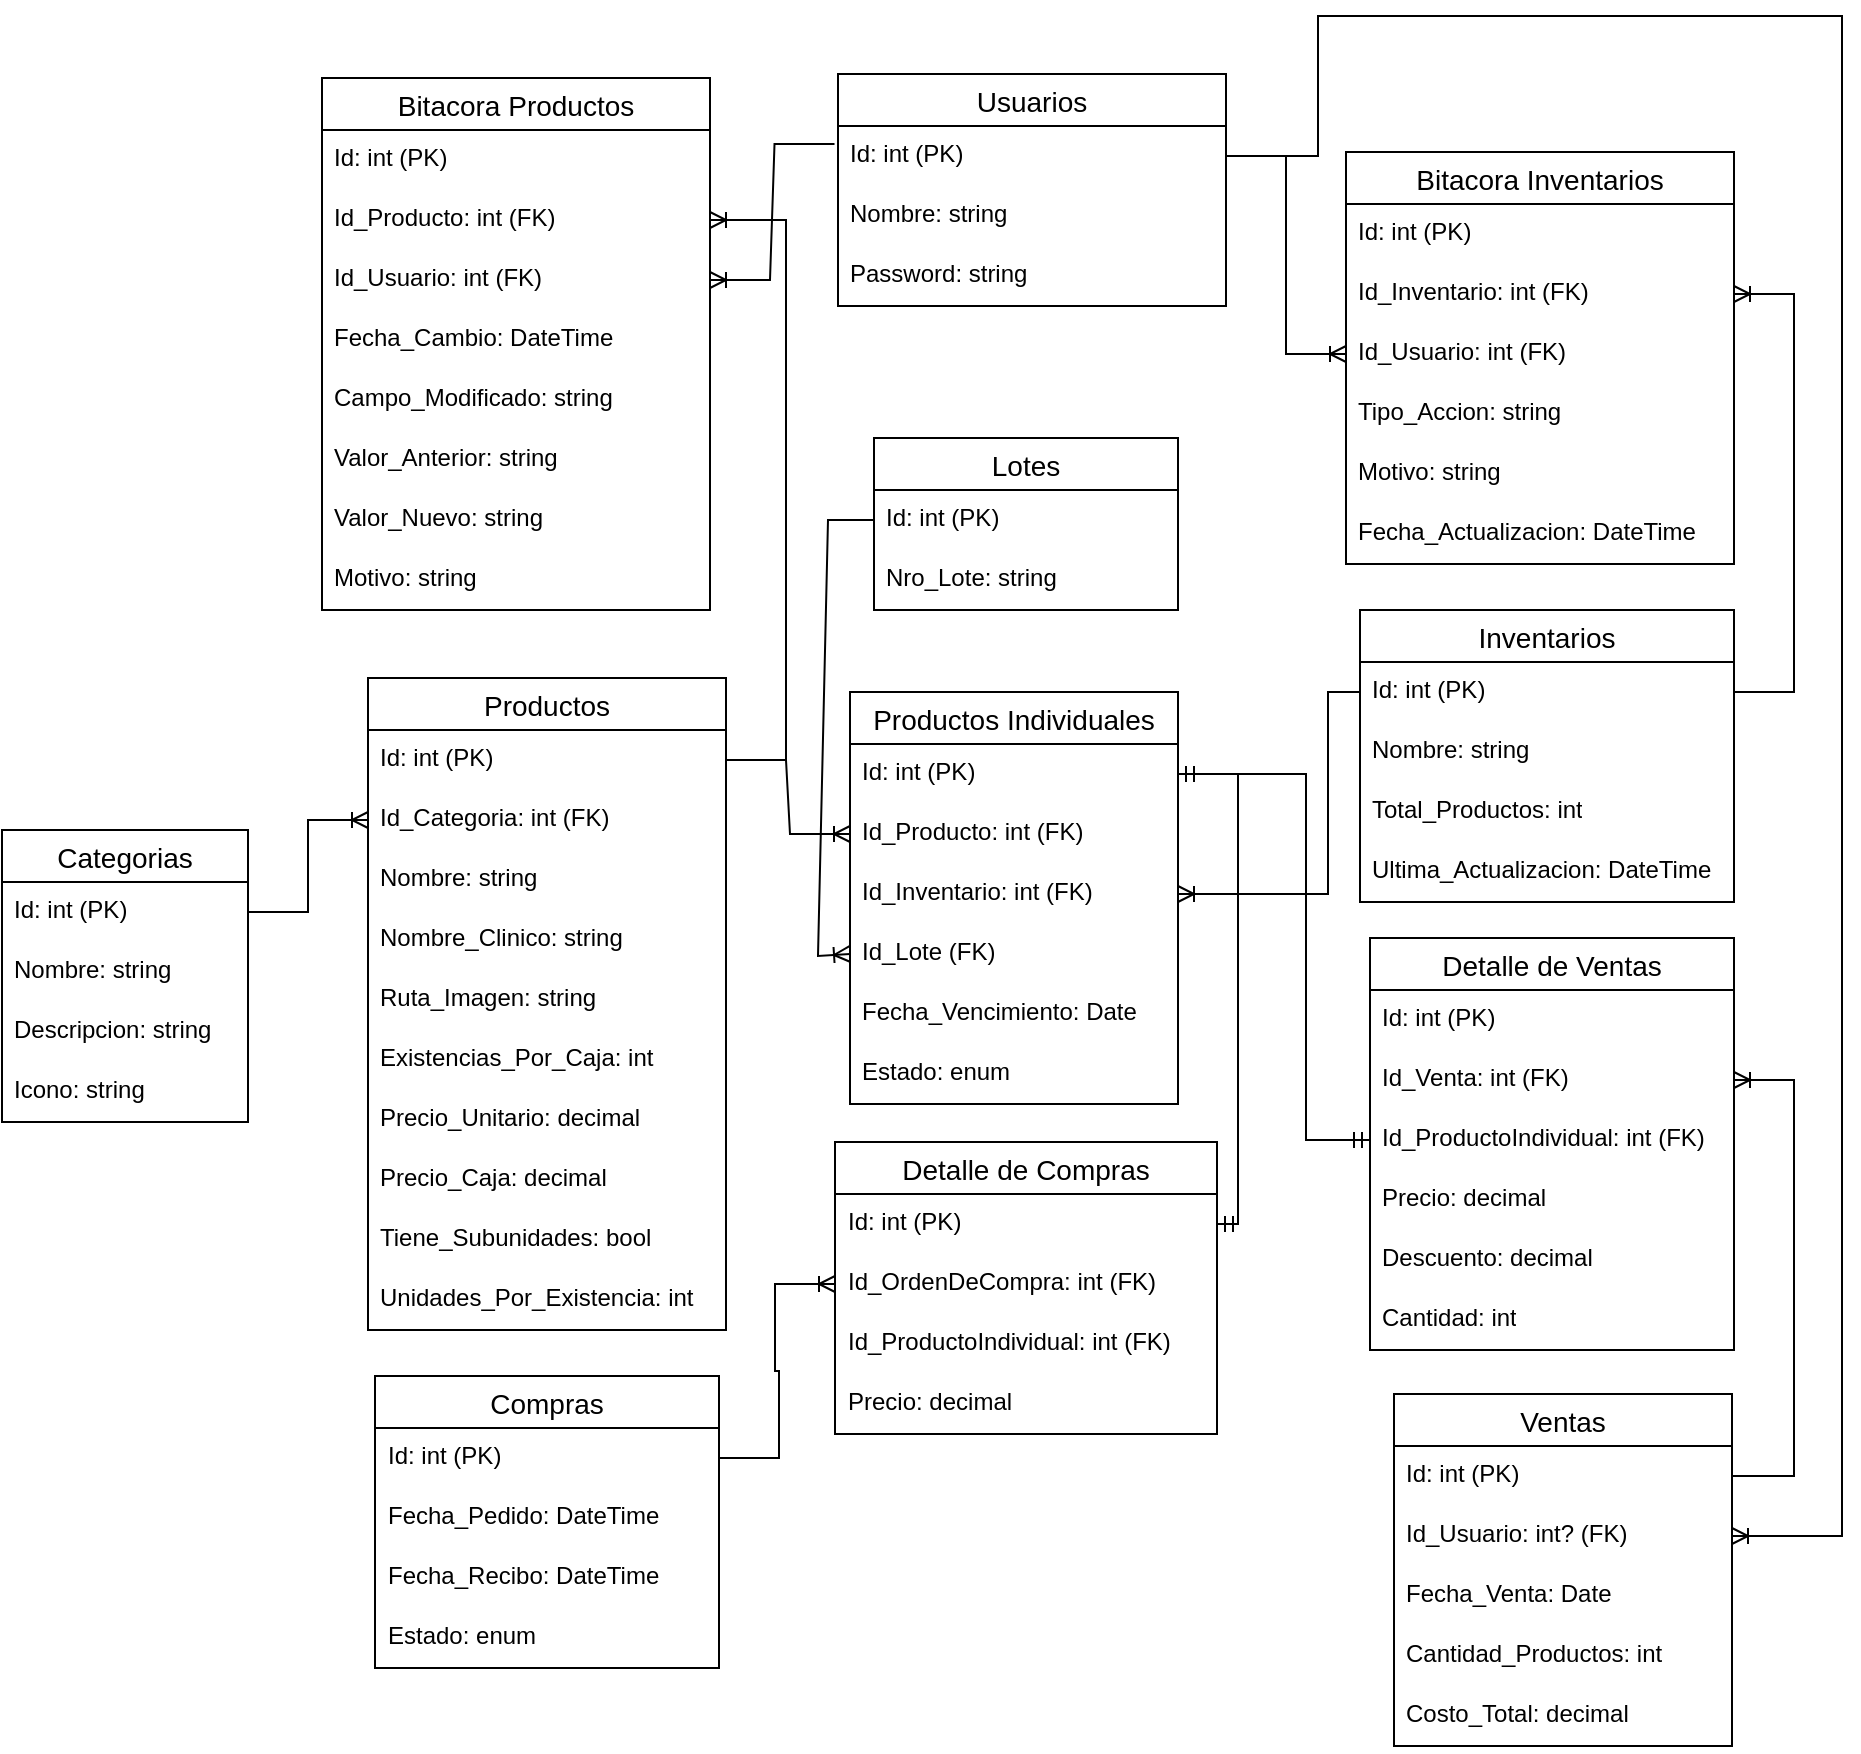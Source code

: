 <mxfile version="27.1.4">
  <diagram id="C5RBs43oDa-KdzZeNtuy" name="Page-1">
    <mxGraphModel dx="1988" dy="1419" grid="0" gridSize="10" guides="1" tooltips="1" connect="1" arrows="0" fold="1" page="0" pageScale="1" pageWidth="827" pageHeight="1169" math="0" shadow="0">
      <root>
        <mxCell id="WIyWlLk6GJQsqaUBKTNV-0" />
        <mxCell id="WIyWlLk6GJQsqaUBKTNV-1" parent="WIyWlLk6GJQsqaUBKTNV-0" />
        <mxCell id="R8IAd3a3S6GWLPEcVGT8-0" value="Productos" style="swimlane;fontStyle=0;childLayout=stackLayout;horizontal=1;startSize=26;horizontalStack=0;resizeParent=1;resizeParentMax=0;resizeLast=0;collapsible=1;marginBottom=0;align=center;fontSize=14;" parent="WIyWlLk6GJQsqaUBKTNV-1" vertex="1">
          <mxGeometry x="-503" y="-170" width="179" height="326" as="geometry" />
        </mxCell>
        <mxCell id="R8IAd3a3S6GWLPEcVGT8-1" value="Id: int (PK)" style="text;strokeColor=none;fillColor=none;spacingLeft=4;spacingRight=4;overflow=hidden;rotatable=0;points=[[0,0.5],[1,0.5]];portConstraint=eastwest;fontSize=12;whiteSpace=wrap;html=1;" parent="R8IAd3a3S6GWLPEcVGT8-0" vertex="1">
          <mxGeometry y="26" width="179" height="30" as="geometry" />
        </mxCell>
        <mxCell id="R8IAd3a3S6GWLPEcVGT8-2" value="Id_Categoria: int (FK)" style="text;strokeColor=none;fillColor=none;spacingLeft=4;spacingRight=4;overflow=hidden;rotatable=0;points=[[0,0.5],[1,0.5]];portConstraint=eastwest;fontSize=12;whiteSpace=wrap;html=1;" parent="R8IAd3a3S6GWLPEcVGT8-0" vertex="1">
          <mxGeometry y="56" width="179" height="30" as="geometry" />
        </mxCell>
        <mxCell id="R8IAd3a3S6GWLPEcVGT8-3" value="Nombre: string" style="text;strokeColor=none;fillColor=none;spacingLeft=4;spacingRight=4;overflow=hidden;rotatable=0;points=[[0,0.5],[1,0.5]];portConstraint=eastwest;fontSize=12;whiteSpace=wrap;html=1;" parent="R8IAd3a3S6GWLPEcVGT8-0" vertex="1">
          <mxGeometry y="86" width="179" height="30" as="geometry" />
        </mxCell>
        <mxCell id="R8IAd3a3S6GWLPEcVGT8-56" value="Nombre_Clinico: string" style="text;strokeColor=none;fillColor=none;spacingLeft=4;spacingRight=4;overflow=hidden;rotatable=0;points=[[0,0.5],[1,0.5]];portConstraint=eastwest;fontSize=12;whiteSpace=wrap;html=1;" parent="R8IAd3a3S6GWLPEcVGT8-0" vertex="1">
          <mxGeometry y="116" width="179" height="30" as="geometry" />
        </mxCell>
        <mxCell id="R8IAd3a3S6GWLPEcVGT8-57" value="Ruta_Imagen: string" style="text;strokeColor=none;fillColor=none;spacingLeft=4;spacingRight=4;overflow=hidden;rotatable=0;points=[[0,0.5],[1,0.5]];portConstraint=eastwest;fontSize=12;whiteSpace=wrap;html=1;" parent="R8IAd3a3S6GWLPEcVGT8-0" vertex="1">
          <mxGeometry y="146" width="179" height="30" as="geometry" />
        </mxCell>
        <mxCell id="R8IAd3a3S6GWLPEcVGT8-58" value="Existencias_Por_Caja: int" style="text;strokeColor=none;fillColor=none;spacingLeft=4;spacingRight=4;overflow=hidden;rotatable=0;points=[[0,0.5],[1,0.5]];portConstraint=eastwest;fontSize=12;whiteSpace=wrap;html=1;" parent="R8IAd3a3S6GWLPEcVGT8-0" vertex="1">
          <mxGeometry y="176" width="179" height="30" as="geometry" />
        </mxCell>
        <mxCell id="R8IAd3a3S6GWLPEcVGT8-59" value="Precio_Unitario: decimal" style="text;strokeColor=none;fillColor=none;spacingLeft=4;spacingRight=4;overflow=hidden;rotatable=0;points=[[0,0.5],[1,0.5]];portConstraint=eastwest;fontSize=12;whiteSpace=wrap;html=1;" parent="R8IAd3a3S6GWLPEcVGT8-0" vertex="1">
          <mxGeometry y="206" width="179" height="30" as="geometry" />
        </mxCell>
        <mxCell id="R8IAd3a3S6GWLPEcVGT8-60" value="Precio_Caja: decimal" style="text;strokeColor=none;fillColor=none;spacingLeft=4;spacingRight=4;overflow=hidden;rotatable=0;points=[[0,0.5],[1,0.5]];portConstraint=eastwest;fontSize=12;whiteSpace=wrap;html=1;" parent="R8IAd3a3S6GWLPEcVGT8-0" vertex="1">
          <mxGeometry y="236" width="179" height="30" as="geometry" />
        </mxCell>
        <mxCell id="R8IAd3a3S6GWLPEcVGT8-61" value="Tiene_Subunidades: bool" style="text;strokeColor=none;fillColor=none;spacingLeft=4;spacingRight=4;overflow=hidden;rotatable=0;points=[[0,0.5],[1,0.5]];portConstraint=eastwest;fontSize=12;whiteSpace=wrap;html=1;" parent="R8IAd3a3S6GWLPEcVGT8-0" vertex="1">
          <mxGeometry y="266" width="179" height="30" as="geometry" />
        </mxCell>
        <mxCell id="R8IAd3a3S6GWLPEcVGT8-62" value="Unidades_Por_Existencia: int" style="text;strokeColor=none;fillColor=none;spacingLeft=4;spacingRight=4;overflow=hidden;rotatable=0;points=[[0,0.5],[1,0.5]];portConstraint=eastwest;fontSize=12;whiteSpace=wrap;html=1;" parent="R8IAd3a3S6GWLPEcVGT8-0" vertex="1">
          <mxGeometry y="296" width="179" height="30" as="geometry" />
        </mxCell>
        <mxCell id="R8IAd3a3S6GWLPEcVGT8-6" value="Categorias" style="swimlane;fontStyle=0;childLayout=stackLayout;horizontal=1;startSize=26;horizontalStack=0;resizeParent=1;resizeParentMax=0;resizeLast=0;collapsible=1;marginBottom=0;align=center;fontSize=14;" parent="WIyWlLk6GJQsqaUBKTNV-1" vertex="1">
          <mxGeometry x="-686" y="-94" width="123" height="146" as="geometry" />
        </mxCell>
        <mxCell id="R8IAd3a3S6GWLPEcVGT8-7" value="&lt;div&gt;Id: int (PK)&lt;/div&gt;" style="text;strokeColor=none;fillColor=none;spacingLeft=4;spacingRight=4;overflow=hidden;rotatable=0;points=[[0,0.5],[1,0.5]];portConstraint=eastwest;fontSize=12;whiteSpace=wrap;html=1;" parent="R8IAd3a3S6GWLPEcVGT8-6" vertex="1">
          <mxGeometry y="26" width="123" height="30" as="geometry" />
        </mxCell>
        <mxCell id="R8IAd3a3S6GWLPEcVGT8-8" value="Nombre: string" style="text;strokeColor=none;fillColor=none;spacingLeft=4;spacingRight=4;overflow=hidden;rotatable=0;points=[[0,0.5],[1,0.5]];portConstraint=eastwest;fontSize=12;whiteSpace=wrap;html=1;" parent="R8IAd3a3S6GWLPEcVGT8-6" vertex="1">
          <mxGeometry y="56" width="123" height="30" as="geometry" />
        </mxCell>
        <mxCell id="R8IAd3a3S6GWLPEcVGT8-9" value="&lt;div&gt;Descripcion: string&lt;/div&gt;" style="text;strokeColor=none;fillColor=none;spacingLeft=4;spacingRight=4;overflow=hidden;rotatable=0;points=[[0,0.5],[1,0.5]];portConstraint=eastwest;fontSize=12;whiteSpace=wrap;html=1;" parent="R8IAd3a3S6GWLPEcVGT8-6" vertex="1">
          <mxGeometry y="86" width="123" height="30" as="geometry" />
        </mxCell>
        <mxCell id="R8IAd3a3S6GWLPEcVGT8-50" value="Icono: string" style="text;strokeColor=none;fillColor=none;spacingLeft=4;spacingRight=4;overflow=hidden;rotatable=0;points=[[0,0.5],[1,0.5]];portConstraint=eastwest;fontSize=12;whiteSpace=wrap;html=1;" parent="R8IAd3a3S6GWLPEcVGT8-6" vertex="1">
          <mxGeometry y="116" width="123" height="30" as="geometry" />
        </mxCell>
        <mxCell id="R8IAd3a3S6GWLPEcVGT8-10" value="Productos Individuales" style="swimlane;fontStyle=0;childLayout=stackLayout;horizontal=1;startSize=26;horizontalStack=0;resizeParent=1;resizeParentMax=0;resizeLast=0;collapsible=1;marginBottom=0;align=center;fontSize=14;" parent="WIyWlLk6GJQsqaUBKTNV-1" vertex="1">
          <mxGeometry x="-262" y="-163" width="164" height="206" as="geometry" />
        </mxCell>
        <mxCell id="R8IAd3a3S6GWLPEcVGT8-11" value="Id: int (PK)" style="text;strokeColor=none;fillColor=none;spacingLeft=4;spacingRight=4;overflow=hidden;rotatable=0;points=[[0,0.5],[1,0.5]];portConstraint=eastwest;fontSize=12;whiteSpace=wrap;html=1;" parent="R8IAd3a3S6GWLPEcVGT8-10" vertex="1">
          <mxGeometry y="26" width="164" height="30" as="geometry" />
        </mxCell>
        <mxCell id="R8IAd3a3S6GWLPEcVGT8-12" value="Id_Producto: int (FK)" style="text;strokeColor=none;fillColor=none;spacingLeft=4;spacingRight=4;overflow=hidden;rotatable=0;points=[[0,0.5],[1,0.5]];portConstraint=eastwest;fontSize=12;whiteSpace=wrap;html=1;" parent="R8IAd3a3S6GWLPEcVGT8-10" vertex="1">
          <mxGeometry y="56" width="164" height="30" as="geometry" />
        </mxCell>
        <mxCell id="R8IAd3a3S6GWLPEcVGT8-13" value="Id_Inventario: int (FK)" style="text;strokeColor=none;fillColor=none;spacingLeft=4;spacingRight=4;overflow=hidden;rotatable=0;points=[[0,0.5],[1,0.5]];portConstraint=eastwest;fontSize=12;whiteSpace=wrap;html=1;" parent="R8IAd3a3S6GWLPEcVGT8-10" vertex="1">
          <mxGeometry y="86" width="164" height="30" as="geometry" />
        </mxCell>
        <mxCell id="R8IAd3a3S6GWLPEcVGT8-69" value="Id_Lote (FK)" style="text;strokeColor=none;fillColor=none;spacingLeft=4;spacingRight=4;overflow=hidden;rotatable=0;points=[[0,0.5],[1,0.5]];portConstraint=eastwest;fontSize=12;whiteSpace=wrap;html=1;" parent="R8IAd3a3S6GWLPEcVGT8-10" vertex="1">
          <mxGeometry y="116" width="164" height="30" as="geometry" />
        </mxCell>
        <mxCell id="R8IAd3a3S6GWLPEcVGT8-68" value="Fecha_Vencimiento: Date" style="text;strokeColor=none;fillColor=none;spacingLeft=4;spacingRight=4;overflow=hidden;rotatable=0;points=[[0,0.5],[1,0.5]];portConstraint=eastwest;fontSize=12;whiteSpace=wrap;html=1;" parent="R8IAd3a3S6GWLPEcVGT8-10" vertex="1">
          <mxGeometry y="146" width="164" height="30" as="geometry" />
        </mxCell>
        <mxCell id="R8IAd3a3S6GWLPEcVGT8-70" value="Estado: enum" style="text;strokeColor=none;fillColor=none;spacingLeft=4;spacingRight=4;overflow=hidden;rotatable=0;points=[[0,0.5],[1,0.5]];portConstraint=eastwest;fontSize=12;whiteSpace=wrap;html=1;" parent="R8IAd3a3S6GWLPEcVGT8-10" vertex="1">
          <mxGeometry y="176" width="164" height="30" as="geometry" />
        </mxCell>
        <mxCell id="R8IAd3a3S6GWLPEcVGT8-14" value="Lotes" style="swimlane;fontStyle=0;childLayout=stackLayout;horizontal=1;startSize=26;horizontalStack=0;resizeParent=1;resizeParentMax=0;resizeLast=0;collapsible=1;marginBottom=0;align=center;fontSize=14;" parent="WIyWlLk6GJQsqaUBKTNV-1" vertex="1">
          <mxGeometry x="-250" y="-290" width="152" height="86" as="geometry" />
        </mxCell>
        <mxCell id="R8IAd3a3S6GWLPEcVGT8-15" value="Id: int (PK)" style="text;strokeColor=none;fillColor=none;spacingLeft=4;spacingRight=4;overflow=hidden;rotatable=0;points=[[0,0.5],[1,0.5]];portConstraint=eastwest;fontSize=12;whiteSpace=wrap;html=1;" parent="R8IAd3a3S6GWLPEcVGT8-14" vertex="1">
          <mxGeometry y="26" width="152" height="30" as="geometry" />
        </mxCell>
        <mxCell id="R8IAd3a3S6GWLPEcVGT8-16" value="Nro_Lote: string" style="text;strokeColor=none;fillColor=none;spacingLeft=4;spacingRight=4;overflow=hidden;rotatable=0;points=[[0,0.5],[1,0.5]];portConstraint=eastwest;fontSize=12;whiteSpace=wrap;html=1;" parent="R8IAd3a3S6GWLPEcVGT8-14" vertex="1">
          <mxGeometry y="56" width="152" height="30" as="geometry" />
        </mxCell>
        <mxCell id="R8IAd3a3S6GWLPEcVGT8-22" value="Usuarios" style="swimlane;fontStyle=0;childLayout=stackLayout;horizontal=1;startSize=26;horizontalStack=0;resizeParent=1;resizeParentMax=0;resizeLast=0;collapsible=1;marginBottom=0;align=center;fontSize=14;" parent="WIyWlLk6GJQsqaUBKTNV-1" vertex="1">
          <mxGeometry x="-268" y="-472" width="194" height="116" as="geometry" />
        </mxCell>
        <mxCell id="R8IAd3a3S6GWLPEcVGT8-25" value="&lt;div&gt;Id: int (PK)&lt;/div&gt;" style="text;strokeColor=none;fillColor=none;spacingLeft=4;spacingRight=4;overflow=hidden;rotatable=0;points=[[0,0.5],[1,0.5]];portConstraint=eastwest;fontSize=12;whiteSpace=wrap;html=1;" parent="R8IAd3a3S6GWLPEcVGT8-22" vertex="1">
          <mxGeometry y="26" width="194" height="30" as="geometry" />
        </mxCell>
        <mxCell id="R8IAd3a3S6GWLPEcVGT8-23" value="Nombre: string" style="text;strokeColor=none;fillColor=none;spacingLeft=4;spacingRight=4;overflow=hidden;rotatable=0;points=[[0,0.5],[1,0.5]];portConstraint=eastwest;fontSize=12;whiteSpace=wrap;html=1;" parent="R8IAd3a3S6GWLPEcVGT8-22" vertex="1">
          <mxGeometry y="56" width="194" height="30" as="geometry" />
        </mxCell>
        <mxCell id="R8IAd3a3S6GWLPEcVGT8-24" value="Password: string" style="text;strokeColor=none;fillColor=none;spacingLeft=4;spacingRight=4;overflow=hidden;rotatable=0;points=[[0,0.5],[1,0.5]];portConstraint=eastwest;fontSize=12;whiteSpace=wrap;html=1;" parent="R8IAd3a3S6GWLPEcVGT8-22" vertex="1">
          <mxGeometry y="86" width="194" height="30" as="geometry" />
        </mxCell>
        <mxCell id="R8IAd3a3S6GWLPEcVGT8-26" value="Bitacora Inventarios" style="swimlane;fontStyle=0;childLayout=stackLayout;horizontal=1;startSize=26;horizontalStack=0;resizeParent=1;resizeParentMax=0;resizeLast=0;collapsible=1;marginBottom=0;align=center;fontSize=14;" parent="WIyWlLk6GJQsqaUBKTNV-1" vertex="1">
          <mxGeometry x="-14" y="-433" width="194" height="206" as="geometry" />
        </mxCell>
        <mxCell id="R8IAd3a3S6GWLPEcVGT8-27" value="Id: int (PK)" style="text;strokeColor=none;fillColor=none;spacingLeft=4;spacingRight=4;overflow=hidden;rotatable=0;points=[[0,0.5],[1,0.5]];portConstraint=eastwest;fontSize=12;whiteSpace=wrap;html=1;" parent="R8IAd3a3S6GWLPEcVGT8-26" vertex="1">
          <mxGeometry y="26" width="194" height="30" as="geometry" />
        </mxCell>
        <mxCell id="R8IAd3a3S6GWLPEcVGT8-28" value="Id_Inventario: int (FK)" style="text;strokeColor=none;fillColor=none;spacingLeft=4;spacingRight=4;overflow=hidden;rotatable=0;points=[[0,0.5],[1,0.5]];portConstraint=eastwest;fontSize=12;whiteSpace=wrap;html=1;" parent="R8IAd3a3S6GWLPEcVGT8-26" vertex="1">
          <mxGeometry y="56" width="194" height="30" as="geometry" />
        </mxCell>
        <mxCell id="R8IAd3a3S6GWLPEcVGT8-29" value="Id_Usuario: int (FK)" style="text;strokeColor=none;fillColor=none;spacingLeft=4;spacingRight=4;overflow=hidden;rotatable=0;points=[[0,0.5],[1,0.5]];portConstraint=eastwest;fontSize=12;whiteSpace=wrap;html=1;" parent="R8IAd3a3S6GWLPEcVGT8-26" vertex="1">
          <mxGeometry y="86" width="194" height="30" as="geometry" />
        </mxCell>
        <mxCell id="R8IAd3a3S6GWLPEcVGT8-83" value="Tipo_Accion: string" style="text;strokeColor=none;fillColor=none;spacingLeft=4;spacingRight=4;overflow=hidden;rotatable=0;points=[[0,0.5],[1,0.5]];portConstraint=eastwest;fontSize=12;whiteSpace=wrap;html=1;" parent="R8IAd3a3S6GWLPEcVGT8-26" vertex="1">
          <mxGeometry y="116" width="194" height="30" as="geometry" />
        </mxCell>
        <mxCell id="R8IAd3a3S6GWLPEcVGT8-84" value="Motivo: string" style="text;strokeColor=none;fillColor=none;spacingLeft=4;spacingRight=4;overflow=hidden;rotatable=0;points=[[0,0.5],[1,0.5]];portConstraint=eastwest;fontSize=12;whiteSpace=wrap;html=1;" parent="R8IAd3a3S6GWLPEcVGT8-26" vertex="1">
          <mxGeometry y="146" width="194" height="30" as="geometry" />
        </mxCell>
        <mxCell id="R8IAd3a3S6GWLPEcVGT8-85" value="Fecha_Actualizacion: DateTime" style="text;strokeColor=none;fillColor=none;spacingLeft=4;spacingRight=4;overflow=hidden;rotatable=0;points=[[0,0.5],[1,0.5]];portConstraint=eastwest;fontSize=12;whiteSpace=wrap;html=1;" parent="R8IAd3a3S6GWLPEcVGT8-26" vertex="1">
          <mxGeometry y="176" width="194" height="30" as="geometry" />
        </mxCell>
        <mxCell id="R8IAd3a3S6GWLPEcVGT8-30" value="Bitacora Productos" style="swimlane;fontStyle=0;childLayout=stackLayout;horizontal=1;startSize=26;horizontalStack=0;resizeParent=1;resizeParentMax=0;resizeLast=0;collapsible=1;marginBottom=0;align=center;fontSize=14;" parent="WIyWlLk6GJQsqaUBKTNV-1" vertex="1">
          <mxGeometry x="-526" y="-470" width="194" height="266" as="geometry" />
        </mxCell>
        <mxCell id="R8IAd3a3S6GWLPEcVGT8-31" value="Id: int (PK)" style="text;strokeColor=none;fillColor=none;spacingLeft=4;spacingRight=4;overflow=hidden;rotatable=0;points=[[0,0.5],[1,0.5]];portConstraint=eastwest;fontSize=12;whiteSpace=wrap;html=1;" parent="R8IAd3a3S6GWLPEcVGT8-30" vertex="1">
          <mxGeometry y="26" width="194" height="30" as="geometry" />
        </mxCell>
        <mxCell id="R8IAd3a3S6GWLPEcVGT8-32" value="Id_Producto: int (FK)" style="text;strokeColor=none;fillColor=none;spacingLeft=4;spacingRight=4;overflow=hidden;rotatable=0;points=[[0,0.5],[1,0.5]];portConstraint=eastwest;fontSize=12;whiteSpace=wrap;html=1;" parent="R8IAd3a3S6GWLPEcVGT8-30" vertex="1">
          <mxGeometry y="56" width="194" height="30" as="geometry" />
        </mxCell>
        <mxCell id="R8IAd3a3S6GWLPEcVGT8-33" value="Id_Usuario: int (FK)" style="text;strokeColor=none;fillColor=none;spacingLeft=4;spacingRight=4;overflow=hidden;rotatable=0;points=[[0,0.5],[1,0.5]];portConstraint=eastwest;fontSize=12;whiteSpace=wrap;html=1;" parent="R8IAd3a3S6GWLPEcVGT8-30" vertex="1">
          <mxGeometry y="86" width="194" height="30" as="geometry" />
        </mxCell>
        <mxCell id="R8IAd3a3S6GWLPEcVGT8-87" value="Fecha_Cambio: DateTime" style="text;strokeColor=none;fillColor=none;spacingLeft=4;spacingRight=4;overflow=hidden;rotatable=0;points=[[0,0.5],[1,0.5]];portConstraint=eastwest;fontSize=12;whiteSpace=wrap;html=1;" parent="R8IAd3a3S6GWLPEcVGT8-30" vertex="1">
          <mxGeometry y="116" width="194" height="30" as="geometry" />
        </mxCell>
        <mxCell id="R8IAd3a3S6GWLPEcVGT8-88" value="Campo_Modificado: string" style="text;strokeColor=none;fillColor=none;spacingLeft=4;spacingRight=4;overflow=hidden;rotatable=0;points=[[0,0.5],[1,0.5]];portConstraint=eastwest;fontSize=12;whiteSpace=wrap;html=1;" parent="R8IAd3a3S6GWLPEcVGT8-30" vertex="1">
          <mxGeometry y="146" width="194" height="30" as="geometry" />
        </mxCell>
        <mxCell id="R8IAd3a3S6GWLPEcVGT8-89" value="Valor_Anterior: string" style="text;strokeColor=none;fillColor=none;spacingLeft=4;spacingRight=4;overflow=hidden;rotatable=0;points=[[0,0.5],[1,0.5]];portConstraint=eastwest;fontSize=12;whiteSpace=wrap;html=1;" parent="R8IAd3a3S6GWLPEcVGT8-30" vertex="1">
          <mxGeometry y="176" width="194" height="30" as="geometry" />
        </mxCell>
        <mxCell id="R8IAd3a3S6GWLPEcVGT8-90" value="Valor_Nuevo: string" style="text;strokeColor=none;fillColor=none;spacingLeft=4;spacingRight=4;overflow=hidden;rotatable=0;points=[[0,0.5],[1,0.5]];portConstraint=eastwest;fontSize=12;whiteSpace=wrap;html=1;" parent="R8IAd3a3S6GWLPEcVGT8-30" vertex="1">
          <mxGeometry y="206" width="194" height="30" as="geometry" />
        </mxCell>
        <mxCell id="R8IAd3a3S6GWLPEcVGT8-91" value="Motivo: string" style="text;strokeColor=none;fillColor=none;spacingLeft=4;spacingRight=4;overflow=hidden;rotatable=0;points=[[0,0.5],[1,0.5]];portConstraint=eastwest;fontSize=12;whiteSpace=wrap;html=1;" parent="R8IAd3a3S6GWLPEcVGT8-30" vertex="1">
          <mxGeometry y="236" width="194" height="30" as="geometry" />
        </mxCell>
        <mxCell id="R8IAd3a3S6GWLPEcVGT8-34" value="Compras" style="swimlane;fontStyle=0;childLayout=stackLayout;horizontal=1;startSize=26;horizontalStack=0;resizeParent=1;resizeParentMax=0;resizeLast=0;collapsible=1;marginBottom=0;align=center;fontSize=14;" parent="WIyWlLk6GJQsqaUBKTNV-1" vertex="1">
          <mxGeometry x="-499.5" y="179" width="172" height="146" as="geometry" />
        </mxCell>
        <mxCell id="R8IAd3a3S6GWLPEcVGT8-35" value="Id: int (PK)" style="text;strokeColor=none;fillColor=none;spacingLeft=4;spacingRight=4;overflow=hidden;rotatable=0;points=[[0,0.5],[1,0.5]];portConstraint=eastwest;fontSize=12;whiteSpace=wrap;html=1;" parent="R8IAd3a3S6GWLPEcVGT8-34" vertex="1">
          <mxGeometry y="26" width="172" height="30" as="geometry" />
        </mxCell>
        <mxCell id="R8IAd3a3S6GWLPEcVGT8-36" value="Fecha_Pedido: DateTime" style="text;strokeColor=none;fillColor=none;spacingLeft=4;spacingRight=4;overflow=hidden;rotatable=0;points=[[0,0.5],[1,0.5]];portConstraint=eastwest;fontSize=12;whiteSpace=wrap;html=1;" parent="R8IAd3a3S6GWLPEcVGT8-34" vertex="1">
          <mxGeometry y="56" width="172" height="30" as="geometry" />
        </mxCell>
        <mxCell id="R8IAd3a3S6GWLPEcVGT8-37" value="Fecha_Recibo: DateTime" style="text;strokeColor=none;fillColor=none;spacingLeft=4;spacingRight=4;overflow=hidden;rotatable=0;points=[[0,0.5],[1,0.5]];portConstraint=eastwest;fontSize=12;whiteSpace=wrap;html=1;" parent="R8IAd3a3S6GWLPEcVGT8-34" vertex="1">
          <mxGeometry y="86" width="172" height="30" as="geometry" />
        </mxCell>
        <mxCell id="R8IAd3a3S6GWLPEcVGT8-72" value="Estado: enum" style="text;strokeColor=none;fillColor=none;spacingLeft=4;spacingRight=4;overflow=hidden;rotatable=0;points=[[0,0.5],[1,0.5]];portConstraint=eastwest;fontSize=12;whiteSpace=wrap;html=1;" parent="R8IAd3a3S6GWLPEcVGT8-34" vertex="1">
          <mxGeometry y="116" width="172" height="30" as="geometry" />
        </mxCell>
        <mxCell id="R8IAd3a3S6GWLPEcVGT8-38" value="Ventas" style="swimlane;fontStyle=0;childLayout=stackLayout;horizontal=1;startSize=26;horizontalStack=0;resizeParent=1;resizeParentMax=0;resizeLast=0;collapsible=1;marginBottom=0;align=center;fontSize=14;" parent="WIyWlLk6GJQsqaUBKTNV-1" vertex="1">
          <mxGeometry x="10" y="188" width="169" height="176" as="geometry" />
        </mxCell>
        <mxCell id="R8IAd3a3S6GWLPEcVGT8-39" value="Id: int (PK)" style="text;strokeColor=none;fillColor=none;spacingLeft=4;spacingRight=4;overflow=hidden;rotatable=0;points=[[0,0.5],[1,0.5]];portConstraint=eastwest;fontSize=12;whiteSpace=wrap;html=1;" parent="R8IAd3a3S6GWLPEcVGT8-38" vertex="1">
          <mxGeometry y="26" width="169" height="30" as="geometry" />
        </mxCell>
        <mxCell id="R8IAd3a3S6GWLPEcVGT8-40" value="Id_Usuario: int? (FK)" style="text;strokeColor=none;fillColor=none;spacingLeft=4;spacingRight=4;overflow=hidden;rotatable=0;points=[[0,0.5],[1,0.5]];portConstraint=eastwest;fontSize=12;whiteSpace=wrap;html=1;" parent="R8IAd3a3S6GWLPEcVGT8-38" vertex="1">
          <mxGeometry y="56" width="169" height="30" as="geometry" />
        </mxCell>
        <mxCell id="R8IAd3a3S6GWLPEcVGT8-41" value="Fecha_Venta: Date" style="text;strokeColor=none;fillColor=none;spacingLeft=4;spacingRight=4;overflow=hidden;rotatable=0;points=[[0,0.5],[1,0.5]];portConstraint=eastwest;fontSize=12;whiteSpace=wrap;html=1;" parent="R8IAd3a3S6GWLPEcVGT8-38" vertex="1">
          <mxGeometry y="86" width="169" height="30" as="geometry" />
        </mxCell>
        <mxCell id="R8IAd3a3S6GWLPEcVGT8-76" value="Cantidad_Productos: int" style="text;strokeColor=none;fillColor=none;spacingLeft=4;spacingRight=4;overflow=hidden;rotatable=0;points=[[0,0.5],[1,0.5]];portConstraint=eastwest;fontSize=12;whiteSpace=wrap;html=1;" parent="R8IAd3a3S6GWLPEcVGT8-38" vertex="1">
          <mxGeometry y="116" width="169" height="30" as="geometry" />
        </mxCell>
        <mxCell id="R8IAd3a3S6GWLPEcVGT8-77" value="Costo_Total: decimal" style="text;strokeColor=none;fillColor=none;spacingLeft=4;spacingRight=4;overflow=hidden;rotatable=0;points=[[0,0.5],[1,0.5]];portConstraint=eastwest;fontSize=12;whiteSpace=wrap;html=1;" parent="R8IAd3a3S6GWLPEcVGT8-38" vertex="1">
          <mxGeometry y="146" width="169" height="30" as="geometry" />
        </mxCell>
        <mxCell id="R8IAd3a3S6GWLPEcVGT8-42" value="Detalle de Ventas" style="swimlane;fontStyle=0;childLayout=stackLayout;horizontal=1;startSize=26;horizontalStack=0;resizeParent=1;resizeParentMax=0;resizeLast=0;collapsible=1;marginBottom=0;align=center;fontSize=14;" parent="WIyWlLk6GJQsqaUBKTNV-1" vertex="1">
          <mxGeometry x="-2" y="-40" width="182" height="206" as="geometry" />
        </mxCell>
        <mxCell id="R8IAd3a3S6GWLPEcVGT8-43" value="Id: int (PK)" style="text;strokeColor=none;fillColor=none;spacingLeft=4;spacingRight=4;overflow=hidden;rotatable=0;points=[[0,0.5],[1,0.5]];portConstraint=eastwest;fontSize=12;whiteSpace=wrap;html=1;" parent="R8IAd3a3S6GWLPEcVGT8-42" vertex="1">
          <mxGeometry y="26" width="182" height="30" as="geometry" />
        </mxCell>
        <mxCell id="R8IAd3a3S6GWLPEcVGT8-44" value="Id_Venta: int (FK)" style="text;strokeColor=none;fillColor=none;spacingLeft=4;spacingRight=4;overflow=hidden;rotatable=0;points=[[0,0.5],[1,0.5]];portConstraint=eastwest;fontSize=12;whiteSpace=wrap;html=1;" parent="R8IAd3a3S6GWLPEcVGT8-42" vertex="1">
          <mxGeometry y="56" width="182" height="30" as="geometry" />
        </mxCell>
        <mxCell id="R8IAd3a3S6GWLPEcVGT8-45" value="Id_ProductoIndividual: int (FK)" style="text;strokeColor=none;fillColor=none;spacingLeft=4;spacingRight=4;overflow=hidden;rotatable=0;points=[[0,0.5],[1,0.5]];portConstraint=eastwest;fontSize=12;whiteSpace=wrap;html=1;" parent="R8IAd3a3S6GWLPEcVGT8-42" vertex="1">
          <mxGeometry y="86" width="182" height="30" as="geometry" />
        </mxCell>
        <mxCell id="R8IAd3a3S6GWLPEcVGT8-79" value="Precio: decimal" style="text;strokeColor=none;fillColor=none;spacingLeft=4;spacingRight=4;overflow=hidden;rotatable=0;points=[[0,0.5],[1,0.5]];portConstraint=eastwest;fontSize=12;whiteSpace=wrap;html=1;" parent="R8IAd3a3S6GWLPEcVGT8-42" vertex="1">
          <mxGeometry y="116" width="182" height="30" as="geometry" />
        </mxCell>
        <mxCell id="R8IAd3a3S6GWLPEcVGT8-80" value="Descuento: decimal" style="text;strokeColor=none;fillColor=none;spacingLeft=4;spacingRight=4;overflow=hidden;rotatable=0;points=[[0,0.5],[1,0.5]];portConstraint=eastwest;fontSize=12;whiteSpace=wrap;html=1;" parent="R8IAd3a3S6GWLPEcVGT8-42" vertex="1">
          <mxGeometry y="146" width="182" height="30" as="geometry" />
        </mxCell>
        <mxCell id="R8IAd3a3S6GWLPEcVGT8-81" value="Cantidad: int" style="text;strokeColor=none;fillColor=none;spacingLeft=4;spacingRight=4;overflow=hidden;rotatable=0;points=[[0,0.5],[1,0.5]];portConstraint=eastwest;fontSize=12;whiteSpace=wrap;html=1;" parent="R8IAd3a3S6GWLPEcVGT8-42" vertex="1">
          <mxGeometry y="176" width="182" height="30" as="geometry" />
        </mxCell>
        <mxCell id="R8IAd3a3S6GWLPEcVGT8-46" value="Detalle de Compras" style="swimlane;fontStyle=0;childLayout=stackLayout;horizontal=1;startSize=26;horizontalStack=0;resizeParent=1;resizeParentMax=0;resizeLast=0;collapsible=1;marginBottom=0;align=center;fontSize=14;" parent="WIyWlLk6GJQsqaUBKTNV-1" vertex="1">
          <mxGeometry x="-269.5" y="62" width="191" height="146" as="geometry" />
        </mxCell>
        <mxCell id="R8IAd3a3S6GWLPEcVGT8-47" value="Id: int (PK)" style="text;strokeColor=none;fillColor=none;spacingLeft=4;spacingRight=4;overflow=hidden;rotatable=0;points=[[0,0.5],[1,0.5]];portConstraint=eastwest;fontSize=12;whiteSpace=wrap;html=1;" parent="R8IAd3a3S6GWLPEcVGT8-46" vertex="1">
          <mxGeometry y="26" width="191" height="30" as="geometry" />
        </mxCell>
        <mxCell id="R8IAd3a3S6GWLPEcVGT8-48" value="Id_OrdenDeCompra: int (FK)" style="text;strokeColor=none;fillColor=none;spacingLeft=4;spacingRight=4;overflow=hidden;rotatable=0;points=[[0,0.5],[1,0.5]];portConstraint=eastwest;fontSize=12;whiteSpace=wrap;html=1;" parent="R8IAd3a3S6GWLPEcVGT8-46" vertex="1">
          <mxGeometry y="56" width="191" height="30" as="geometry" />
        </mxCell>
        <mxCell id="R8IAd3a3S6GWLPEcVGT8-49" value="Id_ProductoIndividual: int (FK)" style="text;strokeColor=none;fillColor=none;spacingLeft=4;spacingRight=4;overflow=hidden;rotatable=0;points=[[0,0.5],[1,0.5]];portConstraint=eastwest;fontSize=12;whiteSpace=wrap;html=1;" parent="R8IAd3a3S6GWLPEcVGT8-46" vertex="1">
          <mxGeometry y="86" width="191" height="30" as="geometry" />
        </mxCell>
        <mxCell id="R8IAd3a3S6GWLPEcVGT8-74" value="Precio: decimal" style="text;strokeColor=none;fillColor=none;spacingLeft=4;spacingRight=4;overflow=hidden;rotatable=0;points=[[0,0.5],[1,0.5]];portConstraint=eastwest;fontSize=12;whiteSpace=wrap;html=1;" parent="R8IAd3a3S6GWLPEcVGT8-46" vertex="1">
          <mxGeometry y="116" width="191" height="30" as="geometry" />
        </mxCell>
        <mxCell id="R8IAd3a3S6GWLPEcVGT8-92" value="" style="edgeStyle=entityRelationEdgeStyle;fontSize=12;html=1;endArrow=ERoneToMany;rounded=0;entryX=0;entryY=0.5;entryDx=0;entryDy=0;" parent="WIyWlLk6GJQsqaUBKTNV-1" source="R8IAd3a3S6GWLPEcVGT8-7" target="R8IAd3a3S6GWLPEcVGT8-2" edge="1">
          <mxGeometry width="100" height="100" relative="1" as="geometry">
            <mxPoint x="-613" y="20" as="sourcePoint" />
            <mxPoint x="-513" y="-80" as="targetPoint" />
          </mxGeometry>
        </mxCell>
        <mxCell id="R8IAd3a3S6GWLPEcVGT8-93" value="" style="edgeStyle=entityRelationEdgeStyle;fontSize=12;html=1;endArrow=ERoneToMany;rounded=0;entryX=0;entryY=0.5;entryDx=0;entryDy=0;exitX=1;exitY=0.5;exitDx=0;exitDy=0;" parent="WIyWlLk6GJQsqaUBKTNV-1" source="R8IAd3a3S6GWLPEcVGT8-1" target="R8IAd3a3S6GWLPEcVGT8-12" edge="1">
          <mxGeometry width="100" height="100" relative="1" as="geometry">
            <mxPoint x="-566" y="55" as="sourcePoint" />
            <mxPoint x="-480" y="120" as="targetPoint" />
          </mxGeometry>
        </mxCell>
        <mxCell id="R8IAd3a3S6GWLPEcVGT8-94" value="" style="edgeStyle=orthogonalEdgeStyle;fontSize=12;html=1;endArrow=ERoneToMany;rounded=0;entryX=1;entryY=0.5;entryDx=0;entryDy=0;exitX=0;exitY=0.5;exitDx=0;exitDy=0;" parent="WIyWlLk6GJQsqaUBKTNV-1" source="R8IAd3a3S6GWLPEcVGT8-19" target="R8IAd3a3S6GWLPEcVGT8-13" edge="1">
          <mxGeometry width="100" height="100" relative="1" as="geometry">
            <mxPoint x="13" y="49" as="sourcePoint" />
            <mxPoint x="20" y="-196" as="targetPoint" />
            <Array as="points">
              <mxPoint x="-23" y="-163" />
              <mxPoint x="-23" y="-62" />
            </Array>
          </mxGeometry>
        </mxCell>
        <mxCell id="R8IAd3a3S6GWLPEcVGT8-18" value="Inventarios" style="swimlane;fontStyle=0;childLayout=stackLayout;horizontal=1;startSize=26;horizontalStack=0;resizeParent=1;resizeParentMax=0;resizeLast=0;collapsible=1;marginBottom=0;align=center;fontSize=14;" parent="WIyWlLk6GJQsqaUBKTNV-1" vertex="1">
          <mxGeometry x="-7" y="-204" width="187" height="146" as="geometry" />
        </mxCell>
        <mxCell id="R8IAd3a3S6GWLPEcVGT8-19" value="Id: int (PK)" style="text;strokeColor=none;fillColor=none;spacingLeft=4;spacingRight=4;overflow=hidden;rotatable=0;points=[[0,0.5],[1,0.5]];portConstraint=eastwest;fontSize=12;whiteSpace=wrap;html=1;" parent="R8IAd3a3S6GWLPEcVGT8-18" vertex="1">
          <mxGeometry y="26" width="187" height="30" as="geometry" />
        </mxCell>
        <mxCell id="R8IAd3a3S6GWLPEcVGT8-20" value="Nombre: string" style="text;strokeColor=none;fillColor=none;spacingLeft=4;spacingRight=4;overflow=hidden;rotatable=0;points=[[0,0.5],[1,0.5]];portConstraint=eastwest;fontSize=12;whiteSpace=wrap;html=1;" parent="R8IAd3a3S6GWLPEcVGT8-18" vertex="1">
          <mxGeometry y="56" width="187" height="30" as="geometry" />
        </mxCell>
        <mxCell id="R8IAd3a3S6GWLPEcVGT8-21" value="Total_Productos: int" style="text;strokeColor=none;fillColor=none;spacingLeft=4;spacingRight=4;overflow=hidden;rotatable=0;points=[[0,0.5],[1,0.5]];portConstraint=eastwest;fontSize=12;whiteSpace=wrap;html=1;" parent="R8IAd3a3S6GWLPEcVGT8-18" vertex="1">
          <mxGeometry y="86" width="187" height="30" as="geometry" />
        </mxCell>
        <mxCell id="R8IAd3a3S6GWLPEcVGT8-64" value="Ultima_Actualizacion: DateTime" style="text;strokeColor=none;fillColor=none;spacingLeft=4;spacingRight=4;overflow=hidden;rotatable=0;points=[[0,0.5],[1,0.5]];portConstraint=eastwest;fontSize=12;whiteSpace=wrap;html=1;" parent="R8IAd3a3S6GWLPEcVGT8-18" vertex="1">
          <mxGeometry y="116" width="187" height="30" as="geometry" />
        </mxCell>
        <mxCell id="R8IAd3a3S6GWLPEcVGT8-98" value="" style="edgeStyle=entityRelationEdgeStyle;fontSize=12;html=1;endArrow=ERoneToMany;rounded=0;" parent="WIyWlLk6GJQsqaUBKTNV-1" source="R8IAd3a3S6GWLPEcVGT8-19" target="R8IAd3a3S6GWLPEcVGT8-28" edge="1">
          <mxGeometry width="100" height="100" relative="1" as="geometry">
            <mxPoint x="356" y="-344" as="sourcePoint" />
            <mxPoint x="252" y="-266" as="targetPoint" />
            <Array as="points">
              <mxPoint x="212" y="-212" />
            </Array>
          </mxGeometry>
        </mxCell>
        <mxCell id="R8IAd3a3S6GWLPEcVGT8-99" value="" style="edgeStyle=entityRelationEdgeStyle;fontSize=12;html=1;endArrow=ERoneToMany;rounded=0;entryX=0;entryY=0.5;entryDx=0;entryDy=0;exitX=1;exitY=0.5;exitDx=0;exitDy=0;" parent="WIyWlLk6GJQsqaUBKTNV-1" source="R8IAd3a3S6GWLPEcVGT8-25" target="R8IAd3a3S6GWLPEcVGT8-29" edge="1">
          <mxGeometry width="100" height="100" relative="1" as="geometry">
            <mxPoint x="239" y="-80" as="sourcePoint" />
            <mxPoint x="239" y="-292" as="targetPoint" />
          </mxGeometry>
        </mxCell>
        <mxCell id="R8IAd3a3S6GWLPEcVGT8-100" value="" style="edgeStyle=entityRelationEdgeStyle;fontSize=12;html=1;endArrow=ERoneToMany;rounded=0;entryX=1;entryY=0.5;entryDx=0;entryDy=0;exitX=-0.009;exitY=0.3;exitDx=0;exitDy=0;exitPerimeter=0;" parent="WIyWlLk6GJQsqaUBKTNV-1" source="R8IAd3a3S6GWLPEcVGT8-25" target="R8IAd3a3S6GWLPEcVGT8-33" edge="1">
          <mxGeometry width="100" height="100" relative="1" as="geometry">
            <mxPoint x="-297" y="-326" as="sourcePoint" />
            <mxPoint x="-234" y="-222" as="targetPoint" />
          </mxGeometry>
        </mxCell>
        <mxCell id="R8IAd3a3S6GWLPEcVGT8-102" value="" style="edgeStyle=entityRelationEdgeStyle;fontSize=12;html=1;endArrow=ERoneToMany;rounded=0;" parent="WIyWlLk6GJQsqaUBKTNV-1" source="R8IAd3a3S6GWLPEcVGT8-1" target="R8IAd3a3S6GWLPEcVGT8-32" edge="1">
          <mxGeometry width="100" height="100" relative="1" as="geometry">
            <mxPoint x="-619" y="-65" as="sourcePoint" />
            <mxPoint x="-631" y="-339" as="targetPoint" />
            <Array as="points">
              <mxPoint x="-657" y="-270" />
              <mxPoint x="-311" y="-259" />
              <mxPoint x="-627" y="-278" />
            </Array>
          </mxGeometry>
        </mxCell>
        <mxCell id="R8IAd3a3S6GWLPEcVGT8-103" value="" style="edgeStyle=entityRelationEdgeStyle;fontSize=12;html=1;endArrow=ERoneToMany;rounded=0;entryX=0;entryY=0.5;entryDx=0;entryDy=0;exitX=1;exitY=0.5;exitDx=0;exitDy=0;" parent="WIyWlLk6GJQsqaUBKTNV-1" source="R8IAd3a3S6GWLPEcVGT8-35" target="R8IAd3a3S6GWLPEcVGT8-48" edge="1">
          <mxGeometry width="100" height="100" relative="1" as="geometry">
            <mxPoint x="46" y="-77" as="sourcePoint" />
            <mxPoint x="-45" y="2" as="targetPoint" />
          </mxGeometry>
        </mxCell>
        <mxCell id="R8IAd3a3S6GWLPEcVGT8-109" value="" style="edgeStyle=orthogonalEdgeStyle;fontSize=12;html=1;endArrow=ERmandOne;startArrow=ERmandOne;rounded=0;entryX=1;entryY=0.5;entryDx=0;entryDy=0;" parent="WIyWlLk6GJQsqaUBKTNV-1" source="R8IAd3a3S6GWLPEcVGT8-47" target="R8IAd3a3S6GWLPEcVGT8-11" edge="1">
          <mxGeometry width="100" height="100" relative="1" as="geometry">
            <mxPoint x="-5" y="375" as="sourcePoint" />
            <mxPoint x="-33" y="-1" as="targetPoint" />
            <Array as="points">
              <mxPoint x="-68" y="103" />
              <mxPoint x="-68" y="-122" />
            </Array>
          </mxGeometry>
        </mxCell>
        <mxCell id="R8IAd3a3S6GWLPEcVGT8-111" value="" style="edgeStyle=orthogonalEdgeStyle;fontSize=12;html=1;endArrow=ERmandOne;startArrow=ERmandOne;rounded=0;entryX=0;entryY=0.5;entryDx=0;entryDy=0;strokeColor=default;" parent="WIyWlLk6GJQsqaUBKTNV-1" source="R8IAd3a3S6GWLPEcVGT8-11" target="R8IAd3a3S6GWLPEcVGT8-45" edge="1">
          <mxGeometry width="100" height="100" relative="1" as="geometry">
            <mxPoint x="5" y="384" as="sourcePoint" />
            <mxPoint x="-17" y="51" as="targetPoint" />
            <Array as="points">
              <mxPoint x="-34" y="-122" />
              <mxPoint x="-34" y="61" />
            </Array>
          </mxGeometry>
        </mxCell>
        <mxCell id="R8IAd3a3S6GWLPEcVGT8-112" value="" style="fontSize=12;html=1;endArrow=ERoneToMany;rounded=0;exitX=0;exitY=0.5;exitDx=0;exitDy=0;entryX=0;entryY=0.5;entryDx=0;entryDy=0;" parent="WIyWlLk6GJQsqaUBKTNV-1" source="R8IAd3a3S6GWLPEcVGT8-15" target="R8IAd3a3S6GWLPEcVGT8-69" edge="1">
          <mxGeometry width="100" height="100" relative="1" as="geometry">
            <mxPoint x="-275" y="-207" as="sourcePoint" />
            <mxPoint x="-275" y="10" as="targetPoint" />
            <Array as="points">
              <mxPoint x="-273" y="-249" />
              <mxPoint x="-278" y="-31" />
            </Array>
          </mxGeometry>
        </mxCell>
        <mxCell id="2UjIfuBQA87sfBZVnWlN-2" value="" style="edgeStyle=entityRelationEdgeStyle;fontSize=12;html=1;endArrow=ERoneToMany;rounded=0;" edge="1" parent="WIyWlLk6GJQsqaUBKTNV-1" source="R8IAd3a3S6GWLPEcVGT8-39" target="R8IAd3a3S6GWLPEcVGT8-44">
          <mxGeometry width="100" height="100" relative="1" as="geometry">
            <mxPoint x="270" y="279" as="sourcePoint" />
            <mxPoint x="271" y="78" as="targetPoint" />
            <Array as="points">
              <mxPoint x="310" y="220" />
            </Array>
          </mxGeometry>
        </mxCell>
        <mxCell id="2UjIfuBQA87sfBZVnWlN-3" value="" style="edgeStyle=orthogonalEdgeStyle;fontSize=12;html=1;endArrow=ERoneToMany;rounded=0;entryX=1;entryY=0.5;entryDx=0;entryDy=0;exitX=1;exitY=0.5;exitDx=0;exitDy=0;" edge="1" parent="WIyWlLk6GJQsqaUBKTNV-1" source="R8IAd3a3S6GWLPEcVGT8-25" target="R8IAd3a3S6GWLPEcVGT8-40">
          <mxGeometry width="100" height="100" relative="1" as="geometry">
            <mxPoint x="-45" y="-409" as="sourcePoint" />
            <mxPoint x="15" y="-310" as="targetPoint" />
            <Array as="points">
              <mxPoint x="-28" y="-431" />
              <mxPoint x="-28" y="-501" />
              <mxPoint x="234" y="-501" />
              <mxPoint x="234" y="259" />
            </Array>
          </mxGeometry>
        </mxCell>
      </root>
    </mxGraphModel>
  </diagram>
</mxfile>
